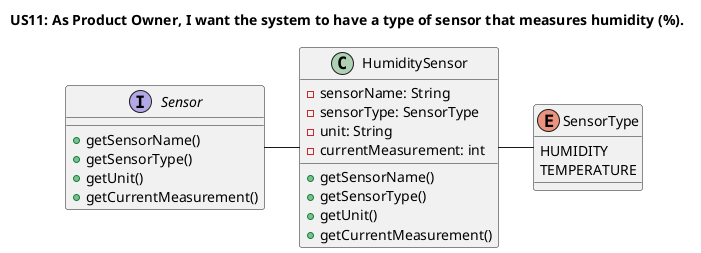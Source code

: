@startuml
title US11: As Product Owner, I want the system to have a type of sensor that measures humidity (%).
'https://plantuml.com/class-diagram

interface Sensor {
+getSensorName()
+getSensorType()
+getUnit()
+getCurrentMeasurement()
}

class HumiditySensor {
-sensorName: String
-sensorType: SensorType
-unit: String
-currentMeasurement: int
+getSensorName()
+getSensorType()
+getUnit()
+getCurrentMeasurement()
}

enum SensorType {
HUMIDITY
TEMPERATURE
}

Sensor - HumiditySensor
HumiditySensor - SensorType

@enduml